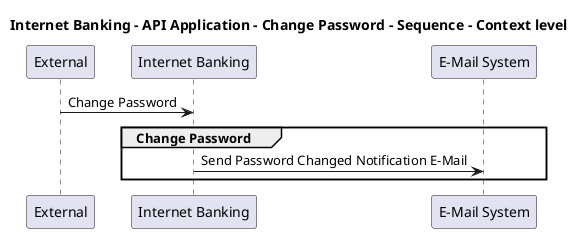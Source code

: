 @startuml

title Internet Banking - API Application - Change Password - Sequence - Context level

participant "External" as C4InterFlow.SoftwareSystems.ExternalSystem
participant "Internet Banking" as BigBankPlc.SoftwareSystems.InternetBanking
participant "E-Mail System" as BigBankPlc.SoftwareSystems.EMailSystem

C4InterFlow.SoftwareSystems.ExternalSystem -> BigBankPlc.SoftwareSystems.InternetBanking : Change Password
group Change Password
BigBankPlc.SoftwareSystems.InternetBanking -> BigBankPlc.SoftwareSystems.EMailSystem : Send Password Changed Notification E-Mail
end


@enduml
